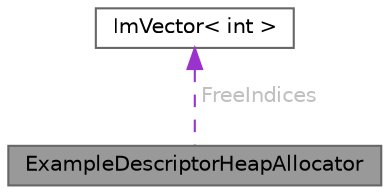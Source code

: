 digraph "ExampleDescriptorHeapAllocator"
{
 // LATEX_PDF_SIZE
  bgcolor="transparent";
  edge [fontname=Helvetica,fontsize=10,labelfontname=Helvetica,labelfontsize=10];
  node [fontname=Helvetica,fontsize=10,shape=box,height=0.2,width=0.4];
  Node1 [id="Node000001",label="ExampleDescriptorHeapAllocator",height=0.2,width=0.4,color="gray40", fillcolor="grey60", style="filled", fontcolor="black",tooltip=" "];
  Node2 -> Node1 [id="edge1_Node000001_Node000002",dir="back",color="darkorchid3",style="dashed",tooltip=" ",label=" FreeIndices",fontcolor="grey" ];
  Node2 [id="Node000002",label="ImVector\< int \>",height=0.2,width=0.4,color="gray40", fillcolor="white", style="filled",URL="$struct_im_vector.html",tooltip=" "];
}
